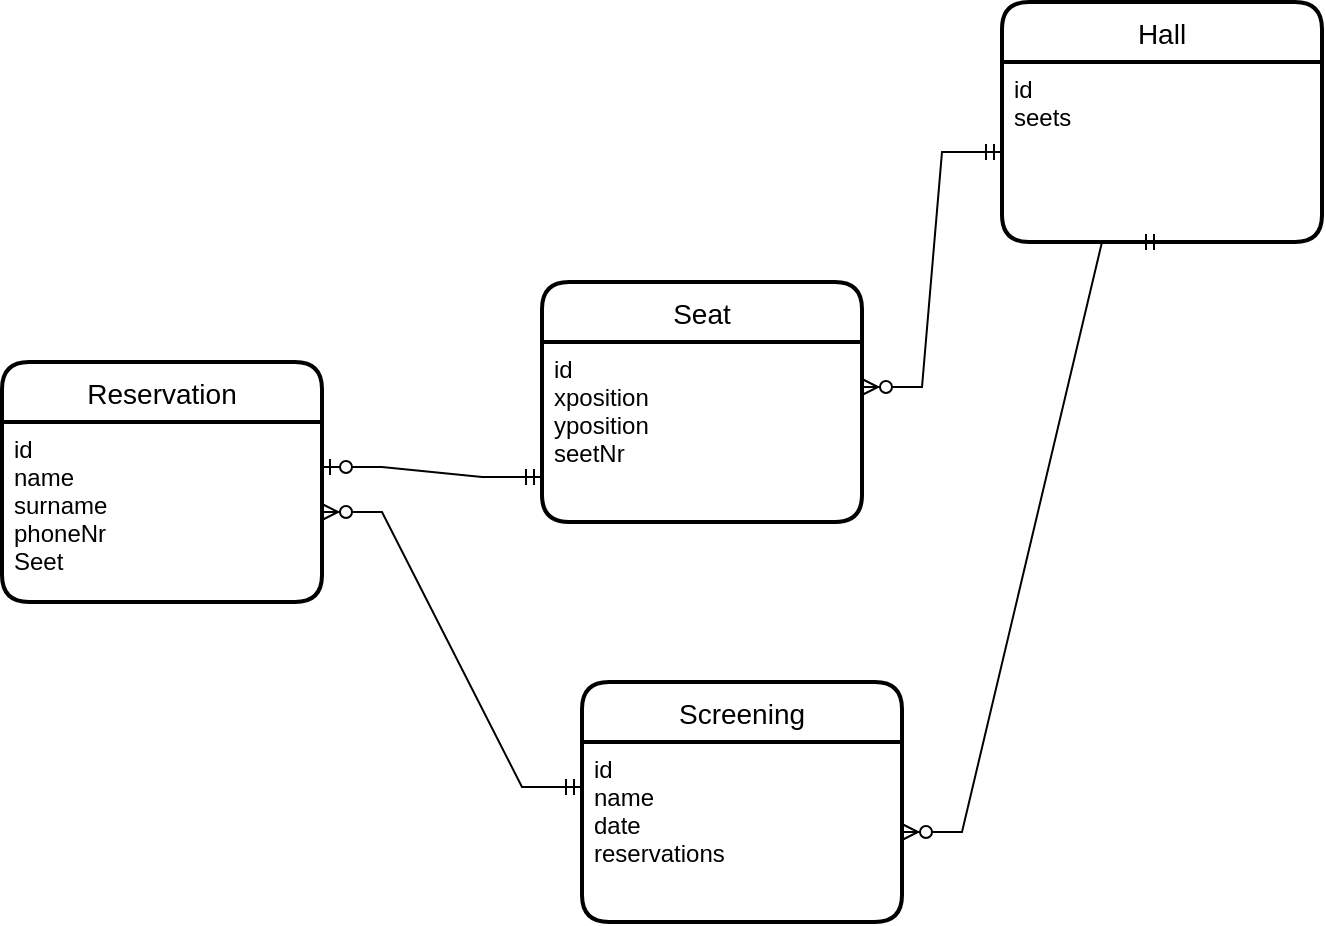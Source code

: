 <mxfile version="20.7.4" type="device"><diagram id="R2lEEEUBdFMjLlhIrx00" name="Page-1"><mxGraphModel dx="1434" dy="836" grid="1" gridSize="10" guides="1" tooltips="1" connect="1" arrows="1" fold="1" page="1" pageScale="1" pageWidth="850" pageHeight="1100" math="0" shadow="0" extFonts="Permanent Marker^https://fonts.googleapis.com/css?family=Permanent+Marker"><root><mxCell id="0"/><mxCell id="1" parent="0"/><mxCell id="FcB5xnigItL3XA7znWGj-9" value="Seat" style="swimlane;childLayout=stackLayout;horizontal=1;startSize=30;horizontalStack=0;rounded=1;fontSize=14;fontStyle=0;strokeWidth=2;resizeParent=0;resizeLast=1;shadow=0;dashed=0;align=center;" vertex="1" parent="1"><mxGeometry x="320" y="360" width="160" height="120" as="geometry"/></mxCell><mxCell id="FcB5xnigItL3XA7znWGj-10" value="id&#10;xposition&#10;yposition&#10;seetNr" style="align=left;strokeColor=none;fillColor=none;spacingLeft=4;fontSize=12;verticalAlign=top;resizable=0;rotatable=0;part=1;" vertex="1" parent="FcB5xnigItL3XA7znWGj-9"><mxGeometry y="30" width="160" height="90" as="geometry"/></mxCell><mxCell id="FcB5xnigItL3XA7znWGj-11" value="Hall" style="swimlane;childLayout=stackLayout;horizontal=1;startSize=30;horizontalStack=0;rounded=1;fontSize=14;fontStyle=0;strokeWidth=2;resizeParent=0;resizeLast=1;shadow=0;dashed=0;align=center;" vertex="1" parent="1"><mxGeometry x="550" y="220" width="160" height="120" as="geometry"/></mxCell><mxCell id="FcB5xnigItL3XA7znWGj-12" value="id&#10;seets" style="align=left;strokeColor=none;fillColor=none;spacingLeft=4;fontSize=12;verticalAlign=top;resizable=0;rotatable=0;part=1;" vertex="1" parent="FcB5xnigItL3XA7znWGj-11"><mxGeometry y="30" width="160" height="90" as="geometry"/></mxCell><mxCell id="FcB5xnigItL3XA7znWGj-13" value="Reservation" style="swimlane;childLayout=stackLayout;horizontal=1;startSize=30;horizontalStack=0;rounded=1;fontSize=14;fontStyle=0;strokeWidth=2;resizeParent=0;resizeLast=1;shadow=0;dashed=0;align=center;" vertex="1" parent="1"><mxGeometry x="50" y="400" width="160" height="120" as="geometry"/></mxCell><mxCell id="FcB5xnigItL3XA7znWGj-14" value="id&#10;name&#10;surname&#10;phoneNr&#10;Seet" style="align=left;strokeColor=none;fillColor=none;spacingLeft=4;fontSize=12;verticalAlign=top;resizable=0;rotatable=0;part=1;" vertex="1" parent="FcB5xnigItL3XA7znWGj-13"><mxGeometry y="30" width="160" height="90" as="geometry"/></mxCell><mxCell id="FcB5xnigItL3XA7znWGj-15" value="" style="edgeStyle=entityRelationEdgeStyle;fontSize=12;html=1;endArrow=ERzeroToOne;startArrow=ERmandOne;rounded=0;exitX=0;exitY=0.75;exitDx=0;exitDy=0;entryX=1;entryY=0.25;entryDx=0;entryDy=0;" edge="1" parent="1" source="FcB5xnigItL3XA7znWGj-10" target="FcB5xnigItL3XA7znWGj-14"><mxGeometry x="0.089" y="20" width="100" height="100" relative="1" as="geometry"><mxPoint x="40" y="400" as="sourcePoint"/><mxPoint x="310" y="390" as="targetPoint"/><mxPoint y="1" as="offset"/></mxGeometry></mxCell><mxCell id="FcB5xnigItL3XA7znWGj-17" value="" style="edgeStyle=entityRelationEdgeStyle;fontSize=12;html=1;endArrow=ERzeroToMany;startArrow=ERmandOne;rounded=0;entryX=1;entryY=0.25;entryDx=0;entryDy=0;exitX=0;exitY=0.5;exitDx=0;exitDy=0;" edge="1" parent="1" source="FcB5xnigItL3XA7znWGj-12" target="FcB5xnigItL3XA7znWGj-10"><mxGeometry width="100" height="100" relative="1" as="geometry"><mxPoint x="560" y="510" as="sourcePoint"/><mxPoint x="660" y="410" as="targetPoint"/></mxGeometry></mxCell><mxCell id="FcB5xnigItL3XA7znWGj-18" value="Screening" style="swimlane;childLayout=stackLayout;horizontal=1;startSize=30;horizontalStack=0;rounded=1;fontSize=14;fontStyle=0;strokeWidth=2;resizeParent=0;resizeLast=1;shadow=0;dashed=0;align=center;" vertex="1" parent="1"><mxGeometry x="340" y="560" width="160" height="120" as="geometry"/></mxCell><mxCell id="FcB5xnigItL3XA7znWGj-19" value="id&#10;name&#10;date&#10;reservations" style="align=left;strokeColor=none;fillColor=none;spacingLeft=4;fontSize=12;verticalAlign=top;resizable=0;rotatable=0;part=1;" vertex="1" parent="FcB5xnigItL3XA7znWGj-18"><mxGeometry y="30" width="160" height="90" as="geometry"/></mxCell><mxCell id="FcB5xnigItL3XA7znWGj-20" value="" style="edgeStyle=entityRelationEdgeStyle;fontSize=12;html=1;endArrow=ERzeroToMany;startArrow=ERmandOne;rounded=0;exitX=0;exitY=0.25;exitDx=0;exitDy=0;entryX=1;entryY=0.5;entryDx=0;entryDy=0;" edge="1" parent="1" source="FcB5xnigItL3XA7znWGj-19" target="FcB5xnigItL3XA7znWGj-14"><mxGeometry width="100" height="100" relative="1" as="geometry"><mxPoint x="210" y="670" as="sourcePoint"/><mxPoint x="300" y="510" as="targetPoint"/></mxGeometry></mxCell><mxCell id="FcB5xnigItL3XA7znWGj-21" value="" style="edgeStyle=entityRelationEdgeStyle;fontSize=12;html=1;endArrow=ERzeroToMany;startArrow=ERmandOne;rounded=0;exitX=0.5;exitY=1;exitDx=0;exitDy=0;entryX=1;entryY=0.5;entryDx=0;entryDy=0;" edge="1" parent="1" source="FcB5xnigItL3XA7znWGj-12" target="FcB5xnigItL3XA7znWGj-19"><mxGeometry width="100" height="100" relative="1" as="geometry"><mxPoint x="560" y="305" as="sourcePoint"/><mxPoint x="630" y="610" as="targetPoint"/></mxGeometry></mxCell></root></mxGraphModel></diagram></mxfile>